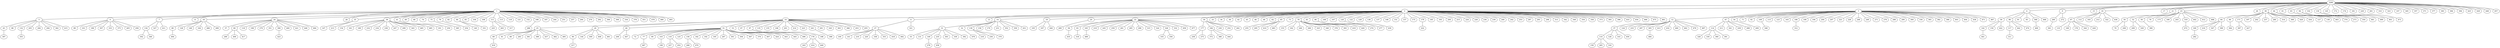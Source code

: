 graph {
    3280 []
    1 []
    2 []
    3 []
    4 []
    9 []
    15 []
    16 []
    17 []
    21 []
    23 []
    26 []
    38 []
    44 []
    61 []
    63 []
    94 []
    102 []
    130 []
    145 []
    172 []
    174 []
    181 []
    229 []
    261 []
    310 []
    323 []
    337 []
    345 []
    357 []
    371 []
    377 []
    383 []
    384 []
    394 []
    425 []
    429 []
    448 []
    457 []
    5 []
    6 []
    7 []
    8 []
    18 []
    24 []
    28 []
    35 []
    39 []
    41 []
    49 []
    68 []
    74 []
    75 []
    79 []
    82 []
    84 []
    85 []
    104 []
    108 []
    111 []
    113 []
    119 []
    121 []
    152 []
    166 []
    187 []
    244 []
    251 []
    257 []
    264 []
    270 []
    292 []
    306 []
    308 []
    334 []
    378 []
    451 []
    478 []
    480 []
    493 []
    10 []
    11 []
    13 []
    14 []
    19 []
    20 []
    22 []
    30 []
    33 []
    34 []
    36 []
    42 []
    45 []
    46 []
    48 []
    62 []
    65 []
    73 []
    78 []
    83 []
    96 []
    106 []
    107 []
    120 []
    122 []
    129 []
    136 []
    137 []
    146 []
    151 []
    157 []
    175 []
    179 []
    185 []
    193 []
    200 []
    215 []
    224 []
    228 []
    236 []
    239 []
    240 []
    242 []
    253 []
    287 []
    293 []
    298 []
    313 []
    342 []
    349 []
    354 []
    358 []
    373 []
    395 []
    396 []
    433 []
    454 []
    466 []
    475 []
    491 []
    12 []
    47 []
    54 []
    71 []
    92 []
    109 []
    115 []
    123 []
    163 []
    186 []
    190 []
    194 []
    204 []
    207 []
    221 []
    226 []
    248 []
    249 []
    271 []
    276 []
    288 []
    290 []
    300 []
    336 []
    365 []
    382 []
    388 []
    403 []
    404 []
    438 []
    471 []
    487 []
    59 []
    86 []
    91 []
    95 []
    368 []
    468 []
    260 []
    272 []
    87 []
    112 []
    183 []
    212 []
    322 []
    436 []
    50 []
    52 []
    56 []
    76 []
    173 []
    180 []
    203 []
    319 []
    402 []
    412 []
    488 []
    64 []
    66 []
    171 []
    197 []
    202 []
    237 []
    280 []
    314 []
    369 []
    428 []
    434 []
    127 []
    138 []
    463 []
    374 []
    273 []
    350 []
    461 []
    490 []
    401 []
    473 []
    43 []
    98 []
    132 []
    205 []
    284 []
    294 []
    362 []
    415 []
    89 []
    101 []
    196 []
    307 []
    333 []
    375 []
    405 []
    456 []
    134 []
    327 []
    411 []
    80 []
    128 []
    148 []
    164 []
    486 []
    499 []
    57 []
    60 []
    118 []
    198 []
    279 []
    351 []
    390 []
    400 []
    421 []
    446 []
    464 []
    147 []
    213 []
    154 []
    161 []
    189 []
    232 []
    234 []
    238 []
    247 []
    299 []
    343 []
    465 []
    485 []
    191 []
    250 []
    385 []
    254 []
    140 []
    331 []
    225 []
    263 []
    317 []
    286 []
    25 []
    29 []
    40 []
    51 []
    53 []
    67 []
    97 []
    135 []
    155 []
    168 []
    201 []
    214 []
    223 []
    241 []
    291 []
    320 []
    363 []
    366 []
    453 []
    455 []
    27 []
    321 []
    31 []
    32 []
    139 []
    158 []
    170 []
    231 []
    352 []
    359 []
    431 []
    105 []
    167 []
    440 []
    269 []
    58 []
    93 []
    165 []
    219 []
    245 []
    259 []
    281 []
    285 []
    296 []
    315 []
    324 []
    326 []
    332 []
    459 []
    477 []
    177 []
    184 []
    230 []
    252 []
    262 []
    255 []
    295 []
    410 []
    483 []
    153 []
    162 []
    246 []
    266 []
    325 []
    340 []
    376 []
    393 []
    419 []
    420 []
    274 []
    277 []
    430 []
    222 []
    37 []
    124 []
    233 []
    297 []
    305 []
    413 []
    432 []
    460 []
    462 []
    479 []
    497 []
    114 []
    211 []
    341 []
    439 []
    498 []
    409 []
    348 []
    312 []
    142 []
    150 []
    422 []
    117 []
    442 []
    474 []
    469 []
    361 []
    133 []
    169 []
    178 []
    344 []
    426 []
    70 []
    208 []
    209 []
    329 []
    380 []
    472 []
    160 []
    216 []
    347 []
    399 []
    364 []
    387 []
    427 []
    397 []
    355 []
    302 []
    346 []
    494 []
    289 []
    406 []
    417 []
    423 []
    69 []
    81 []
    88 []
    283 []
    381 []
    389 []
    437 []
    482 []
    495 []
    90 []
    144 []
    309 []
    408 []
    481 []
    206 []
    447 []
    72 []
    77 []
    99 []
    103 []
    116 []
    125 []
    156 []
    182 []
    192 []
    195 []
    267 []
    301 []
    304 []
    367 []
    370 []
    407 []
    424 []
    443 []
    445 []
    496 []
    176 []
    188 []
    398 []
    100 []
    141 []
    210 []
    220 []
    338 []
    353 []
    418 []
    492 []
    55 []
    131 []
    149 []
    235 []
    303 []
    339 []
    392 []
    476 []
    218 []
    256 []
    379 []
    435 []
    318 []
    489 []
    335 []
    356 []
    258 []
    275 []
    372 []
    386 []
    444 []
    110 []
    126 []
    143 []
    450 []
    484 []
    328 []
    330 []
    360 []
    391 []
    441 []
    311 []
    282 []
    416 []
    217 []
    467 []
    199 []
    227 []
    452 []
    268 []
    470 []
    243 []
    414 []
    449 []
    278 []
    458 []
    159 []
    265 []
    316 []
    3280 -- 1
    3280 -- 2
    3280 -- 3
    3280 -- 4
    3280 -- 9
    3280 -- 15
    3280 -- 16
    3280 -- 17
    3280 -- 21
    3280 -- 23
    3280 -- 26
    3280 -- 38
    3280 -- 44
    3280 -- 61
    3280 -- 63
    3280 -- 94
    3280 -- 102
    3280 -- 130
    3280 -- 145
    3280 -- 172
    3280 -- 174
    3280 -- 181
    3280 -- 229
    3280 -- 261
    3280 -- 310
    3280 -- 323
    3280 -- 337
    3280 -- 345
    3280 -- 357
    3280 -- 371
    3280 -- 377
    3280 -- 383
    3280 -- 384
    3280 -- 394
    3280 -- 425
    3280 -- 429
    3280 -- 448
    3280 -- 457
    1 -- 5
    1 -- 6
    1 -- 7
    1 -- 8
    1 -- 18
    1 -- 24
    1 -- 28
    1 -- 35
    1 -- 39
    1 -- 41
    1 -- 49
    1 -- 68
    1 -- 74
    1 -- 75
    1 -- 79
    1 -- 82
    1 -- 84
    1 -- 85
    1 -- 104
    1 -- 108
    1 -- 111
    1 -- 113
    1 -- 119
    1 -- 121
    1 -- 152
    1 -- 166
    1 -- 187
    1 -- 244
    1 -- 251
    1 -- 257
    1 -- 264
    1 -- 270
    1 -- 292
    1 -- 306
    1 -- 308
    1 -- 334
    1 -- 378
    1 -- 451
    1 -- 478
    1 -- 480
    1 -- 493
    2 -- 10
    2 -- 11
    2 -- 13
    2 -- 14
    2 -- 19
    2 -- 20
    2 -- 22
    2 -- 30
    2 -- 33
    2 -- 34
    2 -- 36
    2 -- 42
    2 -- 45
    2 -- 46
    2 -- 48
    2 -- 62
    2 -- 65
    2 -- 73
    2 -- 78
    2 -- 83
    2 -- 96
    2 -- 106
    2 -- 107
    2 -- 120
    2 -- 122
    2 -- 129
    2 -- 136
    2 -- 137
    2 -- 146
    2 -- 151
    2 -- 157
    2 -- 175
    2 -- 179
    2 -- 185
    2 -- 193
    2 -- 200
    2 -- 215
    2 -- 224
    2 -- 228
    2 -- 236
    2 -- 239
    2 -- 240
    2 -- 242
    2 -- 253
    2 -- 287
    2 -- 293
    2 -- 298
    2 -- 313
    2 -- 342
    2 -- 349
    2 -- 354
    2 -- 358
    2 -- 373
    2 -- 395
    2 -- 396
    2 -- 433
    2 -- 454
    2 -- 466
    2 -- 475
    2 -- 491
    3 -- 12
    3 -- 47
    3 -- 54
    3 -- 71
    3 -- 92
    3 -- 109
    3 -- 115
    3 -- 123
    3 -- 163
    3 -- 186
    3 -- 190
    3 -- 194
    3 -- 204
    3 -- 207
    3 -- 221
    3 -- 226
    3 -- 248
    3 -- 249
    3 -- 271
    3 -- 276
    3 -- 288
    3 -- 290
    3 -- 300
    3 -- 336
    3 -- 365
    3 -- 382
    3 -- 388
    3 -- 403
    3 -- 404
    3 -- 438
    3 -- 471
    3 -- 487
    4 -- 59
    4 -- 86
    4 -- 91
    4 -- 95
    4 -- 368
    4 -- 468
    9 -- 260
    9 -- 272
    16 -- 87
    16 -- 112
    16 -- 183
    16 -- 212
    16 -- 322
    16 -- 436
    21 -- 50
    23 -- 52
    23 -- 56
    23 -- 76
    23 -- 173
    23 -- 180
    23 -- 203
    23 -- 319
    23 -- 402
    23 -- 412
    23 -- 488
    38 -- 64
    38 -- 66
    38 -- 171
    38 -- 197
    38 -- 202
    38 -- 237
    38 -- 280
    38 -- 314
    38 -- 369
    38 -- 428
    38 -- 434
    44 -- 127
    44 -- 138
    44 -- 463
    63 -- 374
    94 -- 273
    94 -- 350
    94 -- 461
    94 -- 490
    130 -- 401
    130 -- 473
    5 -- 43
    5 -- 98
    5 -- 132
    5 -- 205
    5 -- 284
    5 -- 294
    5 -- 362
    5 -- 415
    6 -- 89
    6 -- 101
    6 -- 196
    6 -- 307
    6 -- 333
    6 -- 375
    6 -- 405
    6 -- 456
    7 -- 134
    7 -- 327
    7 -- 411
    18 -- 80
    18 -- 128
    18 -- 148
    18 -- 164
    18 -- 486
    18 -- 499
    24 -- 57
    24 -- 60
    24 -- 118
    24 -- 198
    24 -- 279
    24 -- 351
    24 -- 390
    24 -- 400
    24 -- 421
    24 -- 446
    24 -- 464
    35 -- 147
    35 -- 213
    39 -- 154
    39 -- 161
    39 -- 189
    39 -- 232
    39 -- 234
    39 -- 238
    39 -- 247
    39 -- 299
    39 -- 343
    39 -- 465
    39 -- 485
    41 -- 191
    41 -- 250
    75 -- 385
    79 -- 254
    84 -- 140
    84 -- 331
    111 -- 225
    111 -- 263
    111 -- 317
    166 -- 286
    10 -- 25
    10 -- 29
    10 -- 40
    10 -- 51
    10 -- 53
    10 -- 67
    10 -- 97
    10 -- 135
    10 -- 155
    10 -- 168
    10 -- 201
    10 -- 214
    10 -- 223
    10 -- 241
    10 -- 291
    10 -- 320
    10 -- 363
    10 -- 366
    10 -- 453
    10 -- 455
    11 -- 27
    11 -- 321
    14 -- 31
    14 -- 32
    14 -- 139
    14 -- 158
    14 -- 170
    14 -- 231
    14 -- 352
    14 -- 359
    14 -- 431
    19 -- 105
    19 -- 167
    19 -- 440
    20 -- 269
    22 -- 58
    22 -- 93
    22 -- 165
    22 -- 219
    22 -- 245
    22 -- 259
    22 -- 281
    22 -- 285
    22 -- 296
    22 -- 315
    22 -- 324
    22 -- 326
    22 -- 332
    22 -- 459
    22 -- 477
    30 -- 177
    30 -- 184
    30 -- 230
    30 -- 252
    30 -- 262
    65 -- 255
    65 -- 295
    65 -- 410
    65 -- 483
    78 -- 153
    78 -- 162
    78 -- 246
    78 -- 266
    78 -- 325
    78 -- 340
    78 -- 376
    78 -- 393
    78 -- 419
    78 -- 420
    96 -- 274
    96 -- 277
    120 -- 430
    179 -- 222
    12 -- 37
    12 -- 124
    12 -- 233
    12 -- 297
    12 -- 305
    12 -- 413
    12 -- 432
    12 -- 460
    12 -- 462
    12 -- 479
    12 -- 497
    47 -- 114
    47 -- 211
    47 -- 341
    47 -- 439
    47 -- 498
    54 -- 409
    109 -- 348
    186 -- 312
    59 -- 142
    59 -- 150
    59 -- 422
    86 -- 117
    86 -- 442
    86 -- 474
    368 -- 469
    260 -- 361
    87 -- 133
    87 -- 169
    87 -- 178
    87 -- 344
    87 -- 426
    50 -- 70
    50 -- 208
    52 -- 209
    52 -- 329
    56 -- 380
    319 -- 472
    64 -- 160
    64 -- 216
    64 -- 347
    64 -- 399
    66 -- 364
    171 -- 387
    171 -- 427
    43 -- 397
    132 -- 355
    134 -- 302
    134 -- 346
    80 -- 494
    60 -- 289
    60 -- 406
    60 -- 417
    390 -- 423
    25 -- 69
    25 -- 81
    25 -- 88
    25 -- 283
    25 -- 381
    25 -- 389
    25 -- 437
    25 -- 482
    25 -- 495
    29 -- 90
    29 -- 144
    29 -- 309
    29 -- 408
    29 -- 481
    40 -- 206
    40 -- 447
    51 -- 72
    51 -- 77
    51 -- 99
    51 -- 103
    51 -- 116
    51 -- 125
    51 -- 156
    51 -- 182
    51 -- 192
    51 -- 195
    51 -- 267
    51 -- 301
    51 -- 304
    51 -- 367
    51 -- 370
    51 -- 407
    51 -- 424
    51 -- 443
    51 -- 445
    51 -- 496
    97 -- 176
    97 -- 188
    241 -- 398
    27 -- 100
    27 -- 141
    27 -- 210
    27 -- 220
    27 -- 338
    27 -- 353
    27 -- 418
    27 -- 492
    31 -- 55
    31 -- 131
    31 -- 149
    31 -- 235
    31 -- 303
    31 -- 339
    31 -- 392
    32 -- 476
    139 -- 218
    139 -- 256
    139 -- 379
    58 -- 435
    93 -- 318
    165 -- 489
    326 -- 335
    326 -- 356
    177 -- 258
    177 -- 275
    184 -- 372
    184 -- 386
    184 -- 444
    37 -- 110
    37 -- 126
    37 -- 143
    37 -- 450
    305 -- 484
    114 -- 328
    114 -- 330
    114 -- 360
    114 -- 391
    142 -- 441
    117 -- 311
    160 -- 282
    69 -- 416
    90 -- 217
    77 -- 467
    103 -- 199
    116 -- 227
    116 -- 452
    156 -- 268
    156 -- 470
    176 -- 243
    176 -- 414
    176 -- 449
    149 -- 278
    235 -- 458
    110 -- 159
    110 -- 265
    110 -- 316
}

